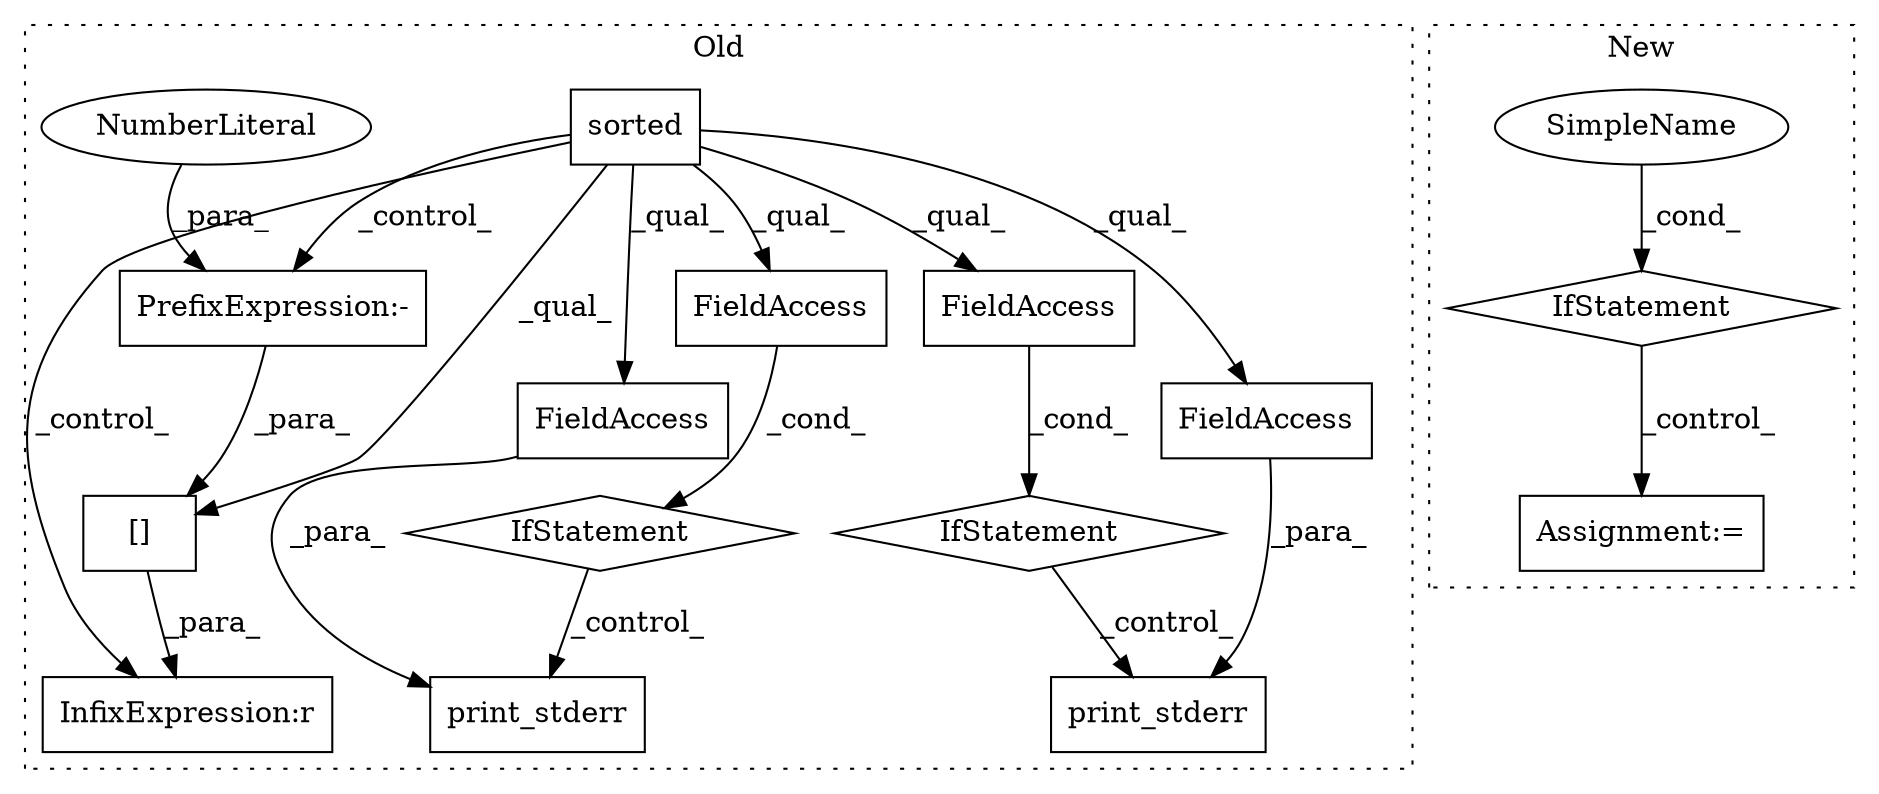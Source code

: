 digraph G {
subgraph cluster0 {
1 [label="print_stderr" a="32" s="3606,3632" l="13,1" shape="box"];
3 [label="IfStatement" a="25" s="3569,3586" l="4,2" shape="diamond"];
6 [label="FieldAccess" a="22" s="3619" l="13" shape="box"];
7 [label="FieldAccess" a="22" s="3573" l="13" shape="box"];
8 [label="sorted" a="32" s="3210,3285" l="7,1" shape="box"];
9 [label="FieldAccess" a="22" s="3493" l="13" shape="box"];
10 [label="FieldAccess" a="22" s="3539" l="13" shape="box"];
11 [label="IfStatement" a="25" s="3489,3506" l="4,2" shape="diamond"];
12 [label="[]" a="2" s="3663,3680" l="15,1" shape="box"];
13 [label="print_stderr" a="32" s="3526,3552" l="13,1" shape="box"];
14 [label="PrefixExpression:-" a="38" s="3678" l="1" shape="box"];
15 [label="NumberLiteral" a="34" s="3679" l="1" shape="ellipse"];
16 [label="InfixExpression:r" a="27" s="3659" l="4" shape="box"];
label = "Old";
style="dotted";
}
subgraph cluster1 {
2 [label="IfStatement" a="25" s="5032,5058" l="4,2" shape="diamond"];
4 [label="Assignment:=" a="7" s="5075" l="1" shape="box"];
5 [label="SimpleName" a="42" s="" l="" shape="ellipse"];
label = "New";
style="dotted";
}
2 -> 4 [label="_control_"];
3 -> 1 [label="_control_"];
5 -> 2 [label="_cond_"];
6 -> 1 [label="_para_"];
7 -> 3 [label="_cond_"];
8 -> 10 [label="_qual_"];
8 -> 14 [label="_control_"];
8 -> 6 [label="_qual_"];
8 -> 16 [label="_control_"];
8 -> 7 [label="_qual_"];
8 -> 9 [label="_qual_"];
8 -> 12 [label="_qual_"];
9 -> 11 [label="_cond_"];
10 -> 13 [label="_para_"];
11 -> 13 [label="_control_"];
12 -> 16 [label="_para_"];
14 -> 12 [label="_para_"];
15 -> 14 [label="_para_"];
}